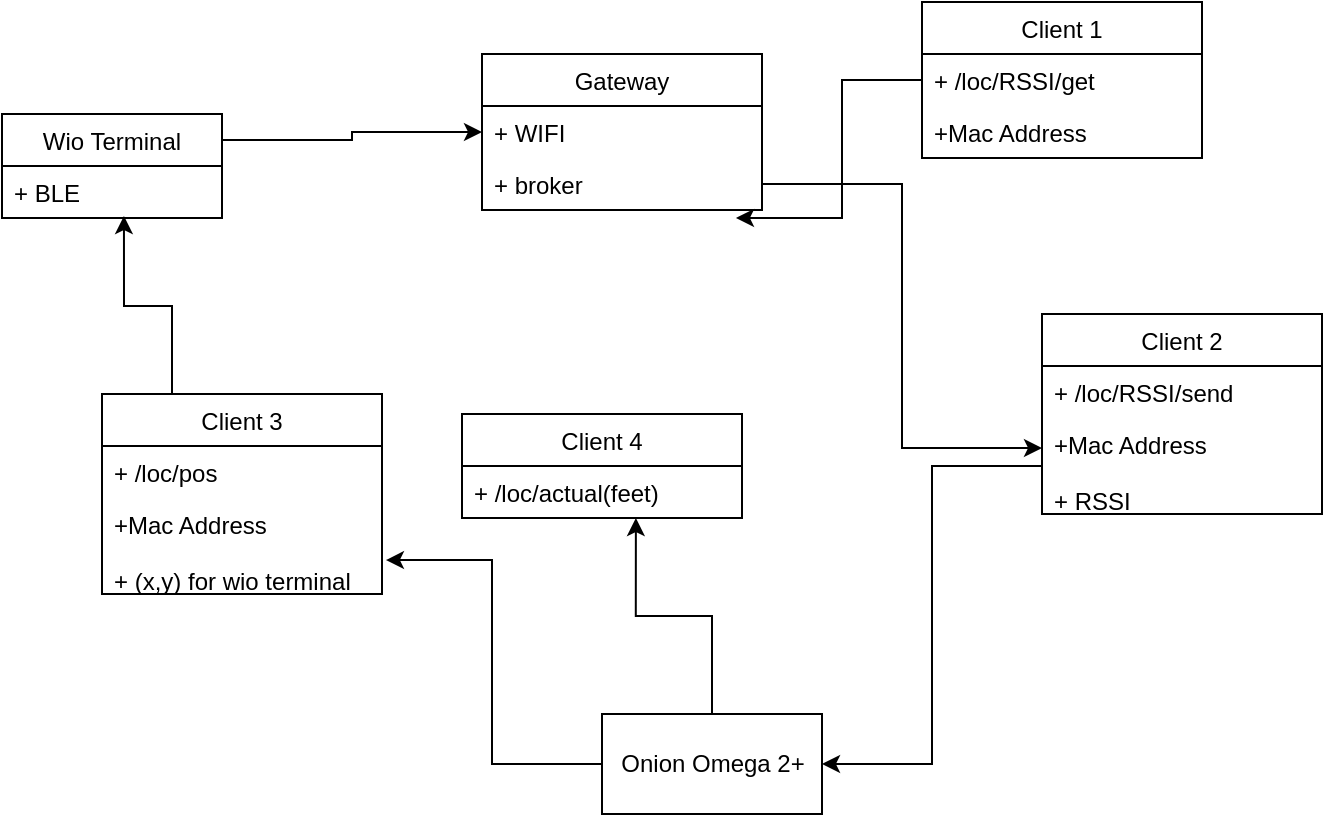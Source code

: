 <mxfile version="17.2.1" type="github" pages="2"><diagram id="R2lEEEUBdFMjLlhIrx00" name="Page-1"><mxGraphModel dx="1186" dy="521" grid="1" gridSize="10" guides="1" tooltips="1" connect="1" arrows="1" fold="1" page="1" pageScale="1" pageWidth="850" pageHeight="1100" math="0" shadow="0" extFonts="Permanent Marker^https://fonts.googleapis.com/css?family=Permanent+Marker"><root><mxCell id="0"/><mxCell id="1" parent="0"/><mxCell id="bjYeG8qZpr5Ssxr_zlGX-1" value="Gateway" style="swimlane;fontStyle=0;childLayout=stackLayout;horizontal=1;startSize=26;fillColor=none;horizontalStack=0;resizeParent=1;resizeParentMax=0;resizeLast=0;collapsible=1;marginBottom=0;" parent="1" vertex="1"><mxGeometry x="310" y="50" width="140" height="78" as="geometry"/></mxCell><mxCell id="bjYeG8qZpr5Ssxr_zlGX-2" value="+ WIFI" style="text;strokeColor=none;fillColor=none;align=left;verticalAlign=top;spacingLeft=4;spacingRight=4;overflow=hidden;rotatable=0;points=[[0,0.5],[1,0.5]];portConstraint=eastwest;" parent="bjYeG8qZpr5Ssxr_zlGX-1" vertex="1"><mxGeometry y="26" width="140" height="26" as="geometry"/></mxCell><mxCell id="bjYeG8qZpr5Ssxr_zlGX-3" value="+ broker" style="text;strokeColor=none;fillColor=none;align=left;verticalAlign=top;spacingLeft=4;spacingRight=4;overflow=hidden;rotatable=0;points=[[0,0.5],[1,0.5]];portConstraint=eastwest;" parent="bjYeG8qZpr5Ssxr_zlGX-1" vertex="1"><mxGeometry y="52" width="140" height="26" as="geometry"/></mxCell><mxCell id="bjYeG8qZpr5Ssxr_zlGX-5" value="Client 1" style="swimlane;fontStyle=0;childLayout=stackLayout;horizontal=1;startSize=26;fillColor=none;horizontalStack=0;resizeParent=1;resizeParentMax=0;resizeLast=0;collapsible=1;marginBottom=0;" parent="1" vertex="1"><mxGeometry x="530" y="24" width="140" height="78" as="geometry"/></mxCell><mxCell id="bjYeG8qZpr5Ssxr_zlGX-6" value="+ /loc/RSSI/get" style="text;strokeColor=none;fillColor=none;align=left;verticalAlign=top;spacingLeft=4;spacingRight=4;overflow=hidden;rotatable=0;points=[[0,0.5],[1,0.5]];portConstraint=eastwest;" parent="bjYeG8qZpr5Ssxr_zlGX-5" vertex="1"><mxGeometry y="26" width="140" height="26" as="geometry"/></mxCell><mxCell id="bjYeG8qZpr5Ssxr_zlGX-7" value="+Mac Address" style="text;strokeColor=none;fillColor=none;align=left;verticalAlign=top;spacingLeft=4;spacingRight=4;overflow=hidden;rotatable=0;points=[[0,0.5],[1,0.5]];portConstraint=eastwest;" parent="bjYeG8qZpr5Ssxr_zlGX-5" vertex="1"><mxGeometry y="52" width="140" height="26" as="geometry"/></mxCell><mxCell id="bjYeG8qZpr5Ssxr_zlGX-8" value="Client 2" style="swimlane;fontStyle=0;childLayout=stackLayout;horizontal=1;startSize=26;fillColor=none;horizontalStack=0;resizeParent=1;resizeParentMax=0;resizeLast=0;collapsible=1;marginBottom=0;" parent="1" vertex="1"><mxGeometry x="590" y="180" width="140" height="100" as="geometry"><mxRectangle x="450" y="320" width="70" height="26" as="alternateBounds"/></mxGeometry></mxCell><mxCell id="bjYeG8qZpr5Ssxr_zlGX-9" value="+ /loc/RSSI/send" style="text;strokeColor=none;fillColor=none;align=left;verticalAlign=top;spacingLeft=4;spacingRight=4;overflow=hidden;rotatable=0;points=[[0,0.5],[1,0.5]];portConstraint=eastwest;" parent="bjYeG8qZpr5Ssxr_zlGX-8" vertex="1"><mxGeometry y="26" width="140" height="26" as="geometry"/></mxCell><mxCell id="bjYeG8qZpr5Ssxr_zlGX-10" value="+Mac Address&#10;&#10;+ RSSI" style="text;strokeColor=none;fillColor=none;align=left;verticalAlign=top;spacingLeft=4;spacingRight=4;overflow=hidden;rotatable=0;points=[[0,0.5],[1,0.5]];portConstraint=eastwest;" parent="bjYeG8qZpr5Ssxr_zlGX-8" vertex="1"><mxGeometry y="52" width="140" height="48" as="geometry"/></mxCell><mxCell id="bjYeG8qZpr5Ssxr_zlGX-14" style="edgeStyle=orthogonalEdgeStyle;rounded=0;orthogonalLoop=1;jettySize=auto;html=1;exitX=0;exitY=0.5;exitDx=0;exitDy=0;entryX=0.907;entryY=1.154;entryDx=0;entryDy=0;entryPerimeter=0;" parent="1" source="bjYeG8qZpr5Ssxr_zlGX-6" target="bjYeG8qZpr5Ssxr_zlGX-3" edge="1"><mxGeometry relative="1" as="geometry"/></mxCell><mxCell id="bjYeG8qZpr5Ssxr_zlGX-15" style="edgeStyle=orthogonalEdgeStyle;rounded=0;orthogonalLoop=1;jettySize=auto;html=1;entryX=0;entryY=0.313;entryDx=0;entryDy=0;entryPerimeter=0;" parent="1" source="bjYeG8qZpr5Ssxr_zlGX-3" target="bjYeG8qZpr5Ssxr_zlGX-10" edge="1"><mxGeometry relative="1" as="geometry"/></mxCell><mxCell id="b2WKPJ6iu833aEgz57b8-2" style="edgeStyle=orthogonalEdgeStyle;rounded=0;orthogonalLoop=1;jettySize=auto;html=1;exitX=0.25;exitY=0;exitDx=0;exitDy=0;entryX=0.469;entryY=0.962;entryDx=0;entryDy=0;entryPerimeter=0;" edge="1" parent="1" source="bjYeG8qZpr5Ssxr_zlGX-16" target="bjYeG8qZpr5Ssxr_zlGX-24"><mxGeometry relative="1" as="geometry"/></mxCell><mxCell id="bjYeG8qZpr5Ssxr_zlGX-16" value="Client 3" style="swimlane;fontStyle=0;childLayout=stackLayout;horizontal=1;startSize=26;fillColor=none;horizontalStack=0;resizeParent=1;resizeParentMax=0;resizeLast=0;collapsible=1;marginBottom=0;" parent="1" vertex="1"><mxGeometry x="120" y="220" width="140" height="100" as="geometry"><mxRectangle x="450" y="320" width="70" height="26" as="alternateBounds"/></mxGeometry></mxCell><mxCell id="bjYeG8qZpr5Ssxr_zlGX-17" value="+ /loc/pos" style="text;strokeColor=none;fillColor=none;align=left;verticalAlign=top;spacingLeft=4;spacingRight=4;overflow=hidden;rotatable=0;points=[[0,0.5],[1,0.5]];portConstraint=eastwest;" parent="bjYeG8qZpr5Ssxr_zlGX-16" vertex="1"><mxGeometry y="26" width="140" height="26" as="geometry"/></mxCell><mxCell id="bjYeG8qZpr5Ssxr_zlGX-18" value="+Mac Address&#10;&#10;+ (x,y) for wio terminal" style="text;strokeColor=none;fillColor=none;align=left;verticalAlign=top;spacingLeft=4;spacingRight=4;overflow=hidden;rotatable=0;points=[[0,0.5],[1,0.5]];portConstraint=eastwest;" parent="bjYeG8qZpr5Ssxr_zlGX-16" vertex="1"><mxGeometry y="52" width="140" height="48" as="geometry"/></mxCell><mxCell id="b2WKPJ6iu833aEgz57b8-1" style="edgeStyle=orthogonalEdgeStyle;rounded=0;orthogonalLoop=1;jettySize=auto;html=1;exitX=1;exitY=0.25;exitDx=0;exitDy=0;entryX=0;entryY=0.5;entryDx=0;entryDy=0;" edge="1" parent="1" source="bjYeG8qZpr5Ssxr_zlGX-23" target="bjYeG8qZpr5Ssxr_zlGX-2"><mxGeometry relative="1" as="geometry"/></mxCell><mxCell id="bjYeG8qZpr5Ssxr_zlGX-23" value="Wio Terminal" style="swimlane;fontStyle=0;childLayout=stackLayout;horizontal=1;startSize=26;fillColor=none;horizontalStack=0;resizeParent=1;resizeParentMax=0;resizeLast=0;collapsible=1;marginBottom=0;" parent="1" vertex="1"><mxGeometry x="70" y="80" width="110" height="52" as="geometry"/></mxCell><mxCell id="bjYeG8qZpr5Ssxr_zlGX-26" value="Client 4" style="swimlane;fontStyle=0;childLayout=stackLayout;horizontal=1;startSize=26;fillColor=none;horizontalStack=0;resizeParent=1;resizeParentMax=0;resizeLast=0;collapsible=1;marginBottom=0;" parent="1" vertex="1"><mxGeometry x="300" y="230" width="140" height="52" as="geometry"/></mxCell><mxCell id="bjYeG8qZpr5Ssxr_zlGX-27" value="+ /loc/actual(feet)" style="text;strokeColor=none;fillColor=none;align=left;verticalAlign=top;spacingLeft=4;spacingRight=4;overflow=hidden;rotatable=0;points=[[0,0.5],[1,0.5]];portConstraint=eastwest;" parent="bjYeG8qZpr5Ssxr_zlGX-26" vertex="1"><mxGeometry y="26" width="140" height="26" as="geometry"/></mxCell><mxCell id="b2WKPJ6iu833aEgz57b8-3" style="edgeStyle=orthogonalEdgeStyle;rounded=0;orthogonalLoop=1;jettySize=auto;html=1;exitX=0;exitY=0.5;exitDx=0;exitDy=0;entryX=1.014;entryY=0.646;entryDx=0;entryDy=0;entryPerimeter=0;" edge="1" parent="1" source="bjYeG8qZpr5Ssxr_zlGX-28" target="bjYeG8qZpr5Ssxr_zlGX-18"><mxGeometry relative="1" as="geometry"/></mxCell><mxCell id="b2WKPJ6iu833aEgz57b8-5" style="edgeStyle=orthogonalEdgeStyle;rounded=0;orthogonalLoop=1;jettySize=auto;html=1;exitX=0.5;exitY=0;exitDx=0;exitDy=0;entryX=0.621;entryY=1;entryDx=0;entryDy=0;entryPerimeter=0;" edge="1" parent="1" source="bjYeG8qZpr5Ssxr_zlGX-28" target="bjYeG8qZpr5Ssxr_zlGX-27"><mxGeometry relative="1" as="geometry"/></mxCell><mxCell id="bjYeG8qZpr5Ssxr_zlGX-28" value="Onion Omega 2+" style="html=1;" parent="1" vertex="1"><mxGeometry x="370" y="380" width="110" height="50" as="geometry"/></mxCell><mxCell id="bjYeG8qZpr5Ssxr_zlGX-24" value="+ BLE" style="text;strokeColor=none;fillColor=none;align=left;verticalAlign=top;spacingLeft=4;spacingRight=4;overflow=hidden;rotatable=0;points=[[0,0.5],[1,0.5]];portConstraint=eastwest;" parent="1" vertex="1"><mxGeometry x="70" y="106" width="130" height="26" as="geometry"/></mxCell><mxCell id="b2WKPJ6iu833aEgz57b8-7" style="edgeStyle=orthogonalEdgeStyle;rounded=0;orthogonalLoop=1;jettySize=auto;html=1;exitX=0;exitY=0.5;exitDx=0;exitDy=0;entryX=1;entryY=0.5;entryDx=0;entryDy=0;" edge="1" parent="1" source="bjYeG8qZpr5Ssxr_zlGX-10" target="bjYeG8qZpr5Ssxr_zlGX-28"><mxGeometry relative="1" as="geometry"/></mxCell></root></mxGraphModel></diagram><diagram id="9MfV38zn34B5krQyhkC0" name="Page-2"><mxGraphModel dx="946" dy="466" grid="1" gridSize="10" guides="1" tooltips="1" connect="1" arrows="1" fold="1" page="1" pageScale="1" pageWidth="850" pageHeight="1100" math="0" shadow="0"><root><mxCell id="SChpJ3SMVZAx3RMkARWQ-0"/><mxCell id="SChpJ3SMVZAx3RMkARWQ-1" parent="SChpJ3SMVZAx3RMkARWQ-0"/><mxCell id="SChpJ3SMVZAx3RMkARWQ-2" value="Dogs" style="shape=table;startSize=30;container=1;collapsible=1;childLayout=tableLayout;fixedRows=1;rowLines=0;fontStyle=1;align=center;resizeLast=1;" vertex="1" parent="SChpJ3SMVZAx3RMkARWQ-1"><mxGeometry x="540" y="610" width="250" height="380" as="geometry"/></mxCell><mxCell id="SChpJ3SMVZAx3RMkARWQ-3" value="" style="shape=partialRectangle;collapsible=0;dropTarget=0;pointerEvents=0;fillColor=none;points=[[0,0.5],[1,0.5]];portConstraint=eastwest;top=0;left=0;right=0;bottom=1;" vertex="1" parent="SChpJ3SMVZAx3RMkARWQ-2"><mxGeometry y="30" width="250" height="50" as="geometry"/></mxCell><mxCell id="SChpJ3SMVZAx3RMkARWQ-4" value="PK" style="shape=partialRectangle;overflow=hidden;connectable=0;fillColor=none;top=0;left=0;bottom=0;right=0;fontStyle=1;" vertex="1" parent="SChpJ3SMVZAx3RMkARWQ-3"><mxGeometry width="30" height="50" as="geometry"><mxRectangle width="30" height="50" as="alternateBounds"/></mxGeometry></mxCell><mxCell id="SChpJ3SMVZAx3RMkARWQ-5" value="id" style="shape=partialRectangle;overflow=hidden;connectable=0;fillColor=none;top=0;left=0;bottom=0;right=0;align=left;spacingLeft=6;fontStyle=5;" vertex="1" parent="SChpJ3SMVZAx3RMkARWQ-3"><mxGeometry x="30" width="220" height="50" as="geometry"><mxRectangle width="220" height="50" as="alternateBounds"/></mxGeometry></mxCell><mxCell id="SChpJ3SMVZAx3RMkARWQ-6" value="" style="shape=partialRectangle;collapsible=0;dropTarget=0;pointerEvents=0;fillColor=none;points=[[0,0.5],[1,0.5]];portConstraint=eastwest;top=0;left=0;right=0;bottom=0;" vertex="1" parent="SChpJ3SMVZAx3RMkARWQ-2"><mxGeometry y="80" width="250" height="30" as="geometry"/></mxCell><mxCell id="SChpJ3SMVZAx3RMkARWQ-7" value="" style="shape=partialRectangle;overflow=hidden;connectable=0;fillColor=none;top=0;left=0;bottom=0;right=0;" vertex="1" parent="SChpJ3SMVZAx3RMkARWQ-6"><mxGeometry width="30" height="30" as="geometry"><mxRectangle width="30" height="30" as="alternateBounds"/></mxGeometry></mxCell><mxCell id="SChpJ3SMVZAx3RMkARWQ-8" value="name " style="shape=partialRectangle;overflow=hidden;connectable=0;fillColor=none;top=0;left=0;bottom=0;right=0;align=left;spacingLeft=6;" vertex="1" parent="SChpJ3SMVZAx3RMkARWQ-6"><mxGeometry x="30" width="220" height="30" as="geometry"><mxRectangle width="220" height="30" as="alternateBounds"/></mxGeometry></mxCell><mxCell id="SChpJ3SMVZAx3RMkARWQ-9" value="" style="shape=partialRectangle;collapsible=0;dropTarget=0;pointerEvents=0;fillColor=none;points=[[0,0.5],[1,0.5]];portConstraint=eastwest;top=0;left=0;right=0;bottom=0;" vertex="1" parent="SChpJ3SMVZAx3RMkARWQ-2"><mxGeometry y="110" width="250" height="30" as="geometry"/></mxCell><mxCell id="SChpJ3SMVZAx3RMkARWQ-10" value="" style="shape=partialRectangle;overflow=hidden;connectable=0;fillColor=none;top=0;left=0;bottom=0;right=0;" vertex="1" parent="SChpJ3SMVZAx3RMkARWQ-9"><mxGeometry width="30" height="30" as="geometry"><mxRectangle width="30" height="30" as="alternateBounds"/></mxGeometry></mxCell><mxCell id="SChpJ3SMVZAx3RMkARWQ-11" value="alt_name" style="shape=partialRectangle;overflow=hidden;connectable=0;fillColor=none;top=0;left=0;bottom=0;right=0;align=left;spacingLeft=6;" vertex="1" parent="SChpJ3SMVZAx3RMkARWQ-9"><mxGeometry x="30" width="220" height="30" as="geometry"><mxRectangle width="220" height="30" as="alternateBounds"/></mxGeometry></mxCell><mxCell id="SChpJ3SMVZAx3RMkARWQ-12" value="Categories" style="shape=table;startSize=30;container=1;collapsible=1;childLayout=tableLayout;fixedRows=1;rowLines=0;fontStyle=1;align=center;resizeLast=1;" vertex="1" parent="SChpJ3SMVZAx3RMkARWQ-1"><mxGeometry x="300" y="300" width="250" height="130" as="geometry"/></mxCell><mxCell id="SChpJ3SMVZAx3RMkARWQ-13" value="" style="shape=partialRectangle;collapsible=0;dropTarget=0;pointerEvents=0;fillColor=none;points=[[0,0.5],[1,0.5]];portConstraint=eastwest;top=0;left=0;right=0;bottom=1;" vertex="1" parent="SChpJ3SMVZAx3RMkARWQ-12"><mxGeometry y="30" width="250" height="40" as="geometry"/></mxCell><mxCell id="SChpJ3SMVZAx3RMkARWQ-14" value="PK" style="shape=partialRectangle;overflow=hidden;connectable=0;fillColor=none;top=0;left=0;bottom=0;right=0;fontStyle=1;" vertex="1" parent="SChpJ3SMVZAx3RMkARWQ-13"><mxGeometry width="30" height="40" as="geometry"><mxRectangle width="30" height="40" as="alternateBounds"/></mxGeometry></mxCell><mxCell id="SChpJ3SMVZAx3RMkARWQ-15" value="id" style="shape=partialRectangle;overflow=hidden;connectable=0;fillColor=none;top=0;left=0;bottom=0;right=0;align=left;spacingLeft=6;fontStyle=5;" vertex="1" parent="SChpJ3SMVZAx3RMkARWQ-13"><mxGeometry x="30" width="220" height="40" as="geometry"><mxRectangle width="220" height="40" as="alternateBounds"/></mxGeometry></mxCell><mxCell id="SChpJ3SMVZAx3RMkARWQ-16" value="" style="shape=partialRectangle;collapsible=0;dropTarget=0;pointerEvents=0;fillColor=none;points=[[0,0.5],[1,0.5]];portConstraint=eastwest;top=0;left=0;right=0;bottom=0;" vertex="1" parent="SChpJ3SMVZAx3RMkARWQ-12"><mxGeometry y="70" width="250" height="30" as="geometry"/></mxCell><mxCell id="SChpJ3SMVZAx3RMkARWQ-17" value="" style="shape=partialRectangle;overflow=hidden;connectable=0;fillColor=none;top=0;left=0;bottom=0;right=0;" vertex="1" parent="SChpJ3SMVZAx3RMkARWQ-16"><mxGeometry width="30" height="30" as="geometry"><mxRectangle width="30" height="30" as="alternateBounds"/></mxGeometry></mxCell><mxCell id="SChpJ3SMVZAx3RMkARWQ-18" value="category " style="shape=partialRectangle;overflow=hidden;connectable=0;fillColor=none;top=0;left=0;bottom=0;right=0;align=left;spacingLeft=6;" vertex="1" parent="SChpJ3SMVZAx3RMkARWQ-16"><mxGeometry x="30" width="220" height="30" as="geometry"><mxRectangle width="220" height="30" as="alternateBounds"/></mxGeometry></mxCell><mxCell id="SChpJ3SMVZAx3RMkARWQ-19" value="weight" style="shape=partialRectangle;overflow=hidden;connectable=0;fillColor=none;top=0;left=0;bottom=0;right=0;align=left;spacingLeft=6;" vertex="1" parent="SChpJ3SMVZAx3RMkARWQ-1"><mxGeometry x="570" y="850" width="220" height="30" as="geometry"><mxRectangle width="220" height="30" as="alternateBounds"/></mxGeometry></mxCell><mxCell id="SChpJ3SMVZAx3RMkARWQ-20" value="intelligience" style="shape=partialRectangle;overflow=hidden;connectable=0;fillColor=none;top=0;left=0;bottom=0;right=0;align=left;spacingLeft=6;" vertex="1" parent="SChpJ3SMVZAx3RMkARWQ-1"><mxGeometry x="570" y="880" width="220" height="30" as="geometry"><mxRectangle width="220" height="30" as="alternateBounds"/></mxGeometry></mxCell><mxCell id="SChpJ3SMVZAx3RMkARWQ-21" value="watchdog" style="shape=partialRectangle;overflow=hidden;connectable=0;fillColor=none;top=0;left=0;bottom=0;right=0;align=left;spacingLeft=6;" vertex="1" parent="SChpJ3SMVZAx3RMkARWQ-1"><mxGeometry x="570" y="760" width="220" height="30" as="geometry"><mxRectangle width="220" height="30" as="alternateBounds"/></mxGeometry></mxCell><mxCell id="SChpJ3SMVZAx3RMkARWQ-22" value="prince" style="shape=partialRectangle;overflow=hidden;connectable=0;fillColor=none;top=0;left=0;bottom=0;right=0;align=left;spacingLeft=6;" vertex="1" parent="SChpJ3SMVZAx3RMkARWQ-1"><mxGeometry x="570" y="790" width="220" height="30" as="geometry"><mxRectangle width="220" height="30" as="alternateBounds"/></mxGeometry></mxCell><mxCell id="SChpJ3SMVZAx3RMkARWQ-23" value="popularity" style="shape=partialRectangle;overflow=hidden;connectable=0;fillColor=none;top=0;left=0;bottom=0;right=0;align=left;spacingLeft=6;" vertex="1" parent="SChpJ3SMVZAx3RMkARWQ-1"><mxGeometry x="570" y="820" width="220" height="30" as="geometry"><mxRectangle width="220" height="30" as="alternateBounds"/></mxGeometry></mxCell><mxCell id="SChpJ3SMVZAx3RMkARWQ-24" value="traits" style="shape=table;startSize=30;container=1;collapsible=1;childLayout=tableLayout;fixedRows=1;rowLines=0;fontStyle=1;align=center;resizeLast=1;" vertex="1" parent="SChpJ3SMVZAx3RMkARWQ-1"><mxGeometry x="820" y="300" width="250" height="130" as="geometry"/></mxCell><mxCell id="SChpJ3SMVZAx3RMkARWQ-25" value="" style="shape=partialRectangle;collapsible=0;dropTarget=0;pointerEvents=0;fillColor=none;points=[[0,0.5],[1,0.5]];portConstraint=eastwest;top=0;left=0;right=0;bottom=1;" vertex="1" parent="SChpJ3SMVZAx3RMkARWQ-24"><mxGeometry y="30" width="250" height="30" as="geometry"/></mxCell><mxCell id="SChpJ3SMVZAx3RMkARWQ-26" value="PK" style="shape=partialRectangle;overflow=hidden;connectable=0;fillColor=none;top=0;left=0;bottom=0;right=0;fontStyle=1;" vertex="1" parent="SChpJ3SMVZAx3RMkARWQ-25"><mxGeometry width="30" height="30" as="geometry"><mxRectangle width="30" height="30" as="alternateBounds"/></mxGeometry></mxCell><mxCell id="SChpJ3SMVZAx3RMkARWQ-27" value="id " style="shape=partialRectangle;overflow=hidden;connectable=0;fillColor=none;top=0;left=0;bottom=0;right=0;align=left;spacingLeft=6;fontStyle=5;" vertex="1" parent="SChpJ3SMVZAx3RMkARWQ-25"><mxGeometry x="30" width="220" height="30" as="geometry"><mxRectangle width="220" height="30" as="alternateBounds"/></mxGeometry></mxCell><mxCell id="SChpJ3SMVZAx3RMkARWQ-28" value="" style="shape=partialRectangle;collapsible=0;dropTarget=0;pointerEvents=0;fillColor=none;points=[[0,0.5],[1,0.5]];portConstraint=eastwest;top=0;left=0;right=0;bottom=0;" vertex="1" parent="SChpJ3SMVZAx3RMkARWQ-24"><mxGeometry y="60" width="250" height="30" as="geometry"/></mxCell><mxCell id="SChpJ3SMVZAx3RMkARWQ-29" value="" style="shape=partialRectangle;overflow=hidden;connectable=0;fillColor=none;top=0;left=0;bottom=0;right=0;" vertex="1" parent="SChpJ3SMVZAx3RMkARWQ-28"><mxGeometry width="30" height="30" as="geometry"><mxRectangle width="30" height="30" as="alternateBounds"/></mxGeometry></mxCell><mxCell id="SChpJ3SMVZAx3RMkARWQ-30" value="trait " style="shape=partialRectangle;overflow=hidden;connectable=0;fillColor=none;top=0;left=0;bottom=0;right=0;align=left;spacingLeft=6;" vertex="1" parent="SChpJ3SMVZAx3RMkARWQ-28"><mxGeometry x="30" width="220" height="30" as="geometry"><mxRectangle width="220" height="30" as="alternateBounds"/></mxGeometry></mxCell><mxCell id="SChpJ3SMVZAx3RMkARWQ-31" value="" style="shape=partialRectangle;collapsible=0;dropTarget=0;pointerEvents=0;fillColor=none;points=[[0,0.5],[1,0.5]];portConstraint=eastwest;top=0;left=0;right=0;bottom=0;" vertex="1" parent="SChpJ3SMVZAx3RMkARWQ-24"><mxGeometry y="90" width="250" height="30" as="geometry"/></mxCell><mxCell id="SChpJ3SMVZAx3RMkARWQ-32" value="" style="shape=partialRectangle;overflow=hidden;connectable=0;fillColor=none;top=0;left=0;bottom=0;right=0;" vertex="1" parent="SChpJ3SMVZAx3RMkARWQ-31"><mxGeometry width="30" height="30" as="geometry"><mxRectangle width="30" height="30" as="alternateBounds"/></mxGeometry></mxCell><mxCell id="SChpJ3SMVZAx3RMkARWQ-33" value="" style="shape=partialRectangle;overflow=hidden;connectable=0;fillColor=none;top=0;left=0;bottom=0;right=0;align=left;spacingLeft=6;" vertex="1" parent="SChpJ3SMVZAx3RMkARWQ-31"><mxGeometry x="30" width="220" height="30" as="geometry"><mxRectangle width="220" height="30" as="alternateBounds"/></mxGeometry></mxCell><mxCell id="SChpJ3SMVZAx3RMkARWQ-34" value="" style="endArrow=none;html=1;rounded=0;strokeColor=#000000;edgeStyle=orthogonalEdgeStyle;exitX=0;exitY=0.5;exitDx=0;exitDy=0;" edge="1" parent="SChpJ3SMVZAx3RMkARWQ-1" source="SChpJ3SMVZAx3RMkARWQ-2"><mxGeometry relative="1" as="geometry"><mxPoint x="460" y="860" as="sourcePoint"/><mxPoint x="460" y="430" as="targetPoint"/><Array as="points"><mxPoint x="450" y="800"/><mxPoint x="450" y="430"/></Array></mxGeometry></mxCell><mxCell id="SChpJ3SMVZAx3RMkARWQ-35" value="" style="endArrow=none;html=1;rounded=0;strokeColor=#000000;edgeStyle=orthogonalEdgeStyle;" edge="1" parent="SChpJ3SMVZAx3RMkARWQ-1"><mxGeometry relative="1" as="geometry"><mxPoint x="790" y="800" as="sourcePoint"/><mxPoint x="960" y="430" as="targetPoint"/><Array as="points"><mxPoint x="960" y="799.5"/></Array></mxGeometry></mxCell><mxCell id="SChpJ3SMVZAx3RMkARWQ-36" value="Have" style="shape=rhombus;perimeter=rhombusPerimeter;whiteSpace=wrap;html=1;align=center;" vertex="1" parent="SChpJ3SMVZAx3RMkARWQ-1"><mxGeometry x="390" y="580" width="120" height="60" as="geometry"/></mxCell><mxCell id="SChpJ3SMVZAx3RMkARWQ-37" value="Have" style="shape=rhombus;perimeter=rhombusPerimeter;whiteSpace=wrap;html=1;align=center;" vertex="1" parent="SChpJ3SMVZAx3RMkARWQ-1"><mxGeometry x="900" y="580" width="120" height="60" as="geometry"/></mxCell><mxCell id="SChpJ3SMVZAx3RMkARWQ-38" value="1:N" style="text;html=1;align=center;verticalAlign=middle;resizable=0;points=[];autosize=1;strokeColor=none;fillColor=none;" vertex="1" parent="SChpJ3SMVZAx3RMkARWQ-1"><mxGeometry x="460" y="500" width="30" height="20" as="geometry"/></mxCell><mxCell id="SChpJ3SMVZAx3RMkARWQ-39" value="1: N" style="text;html=1;align=center;verticalAlign=middle;resizable=0;points=[];autosize=1;strokeColor=none;fillColor=none;" vertex="1" parent="SChpJ3SMVZAx3RMkARWQ-1"><mxGeometry x="455" y="710" width="40" height="20" as="geometry"/></mxCell><mxCell id="SChpJ3SMVZAx3RMkARWQ-40" value="1:N" style="text;html=1;align=center;verticalAlign=middle;resizable=0;points=[];autosize=1;strokeColor=none;fillColor=none;" vertex="1" parent="SChpJ3SMVZAx3RMkARWQ-1"><mxGeometry x="970" y="490" width="30" height="20" as="geometry"/></mxCell><mxCell id="SChpJ3SMVZAx3RMkARWQ-41" value="1: N" style="text;html=1;align=center;verticalAlign=middle;resizable=0;points=[];autosize=1;strokeColor=none;fillColor=none;" vertex="1" parent="SChpJ3SMVZAx3RMkARWQ-1"><mxGeometry x="965" y="710" width="40" height="20" as="geometry"/></mxCell></root></mxGraphModel></diagram></mxfile>